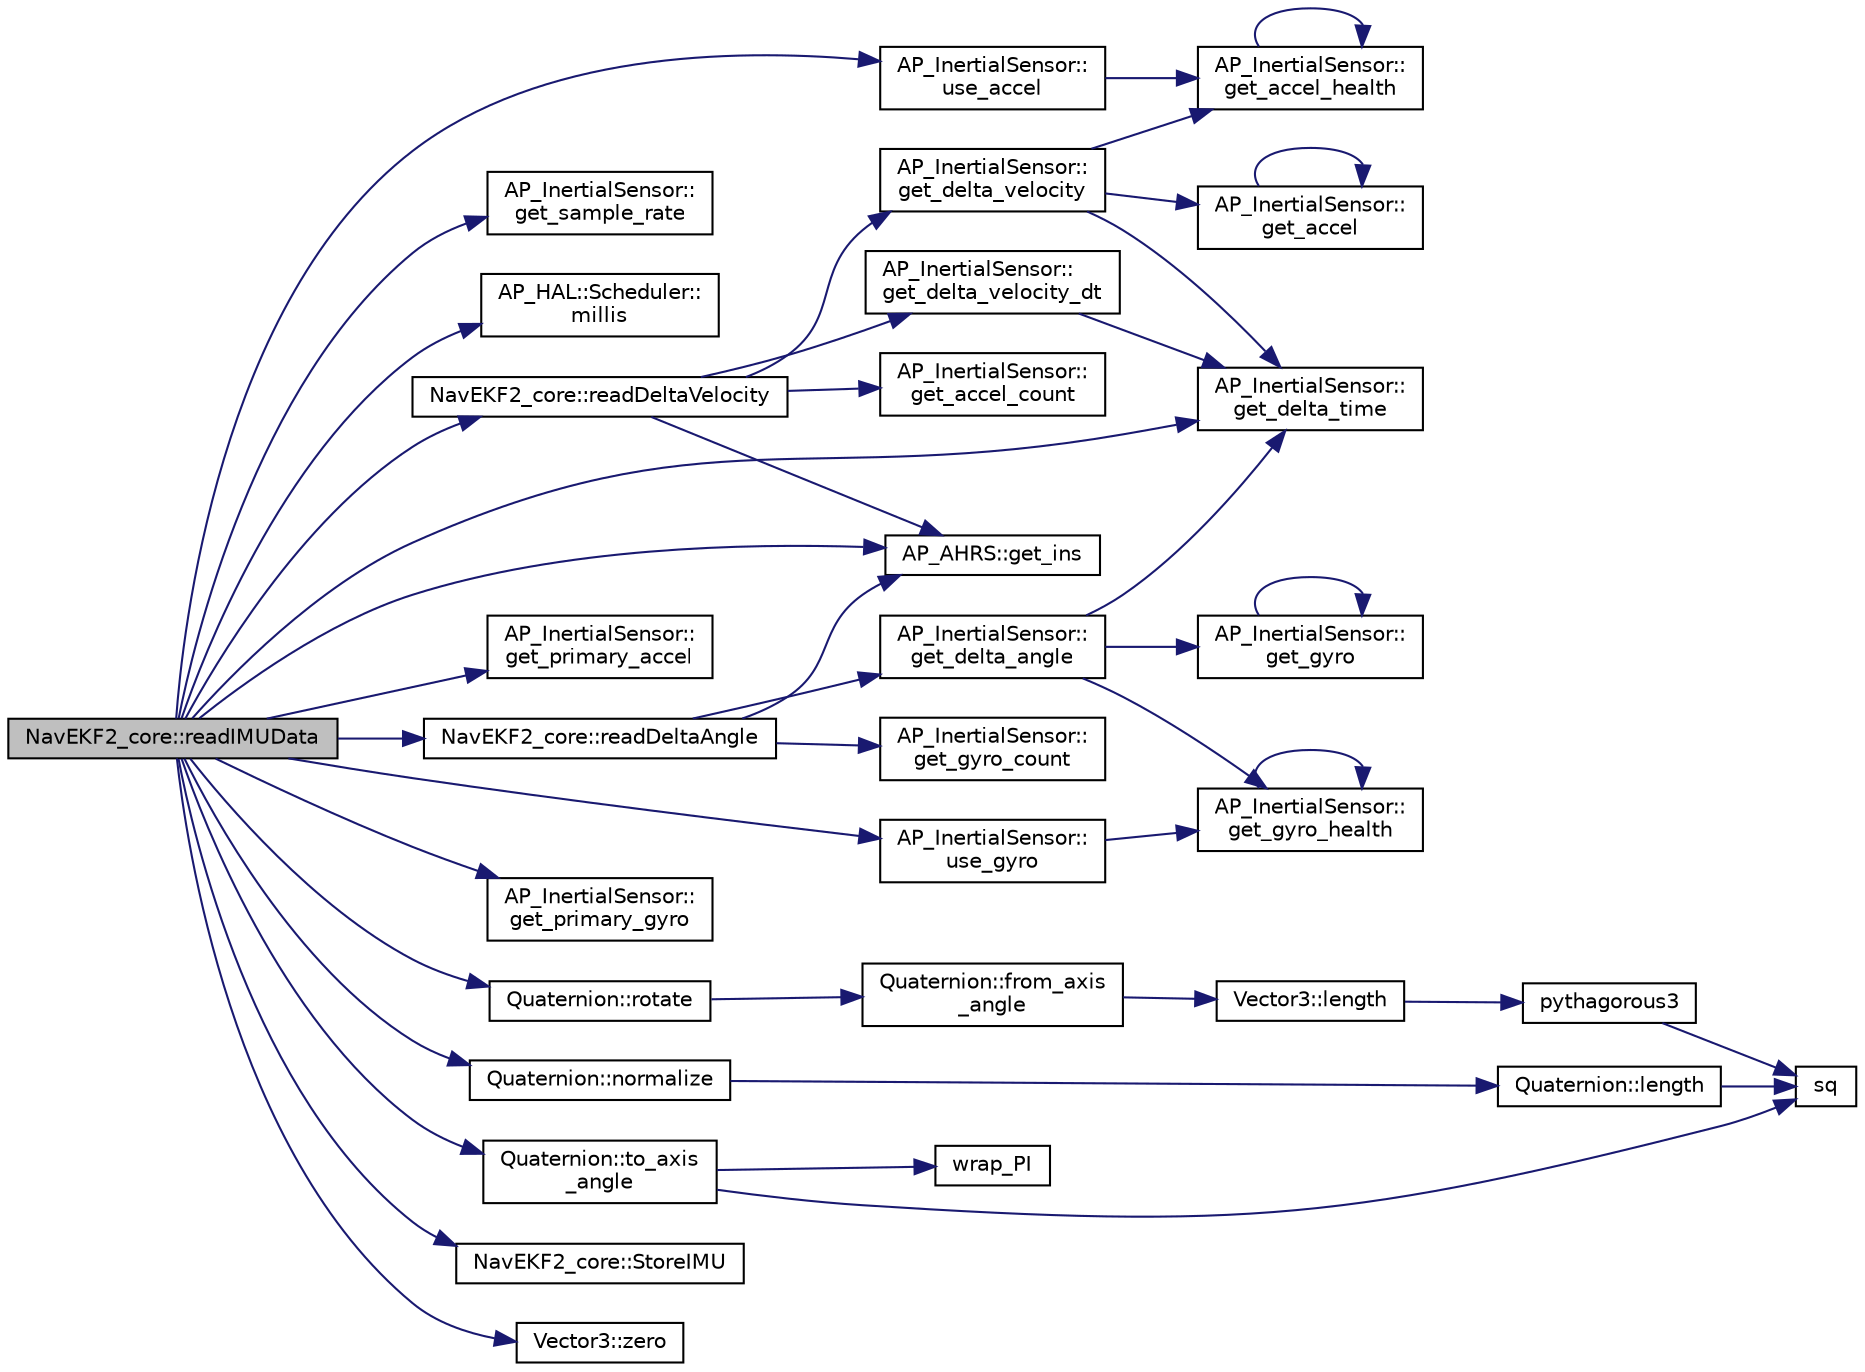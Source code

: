 digraph "NavEKF2_core::readIMUData"
{
 // INTERACTIVE_SVG=YES
  edge [fontname="Helvetica",fontsize="10",labelfontname="Helvetica",labelfontsize="10"];
  node [fontname="Helvetica",fontsize="10",shape=record];
  rankdir="LR";
  Node1 [label="NavEKF2_core::readIMUData",height=0.2,width=0.4,color="black", fillcolor="grey75", style="filled", fontcolor="black"];
  Node1 -> Node2 [color="midnightblue",fontsize="10",style="solid",fontname="Helvetica"];
  Node2 [label="AP_AHRS::get_ins",height=0.2,width=0.4,color="black", fillcolor="white", style="filled",URL="$classAP__AHRS.html#a14398c5d2ae68bbe1c67482a91909ad9"];
  Node1 -> Node3 [color="midnightblue",fontsize="10",style="solid",fontname="Helvetica"];
  Node3 [label="AP_InertialSensor::\lget_sample_rate",height=0.2,width=0.4,color="black", fillcolor="white", style="filled",URL="$classAP__InertialSensor.html#a7e9afc57ac1aa35adca7d8bf870fbb4c"];
  Node1 -> Node4 [color="midnightblue",fontsize="10",style="solid",fontname="Helvetica"];
  Node4 [label="AP_HAL::Scheduler::\lmillis",height=0.2,width=0.4,color="black", fillcolor="white", style="filled",URL="$classAP__HAL_1_1Scheduler.html#a26b68339fc68a562d8d3a1238d0ec8c1"];
  Node1 -> Node5 [color="midnightblue",fontsize="10",style="solid",fontname="Helvetica"];
  Node5 [label="AP_InertialSensor::\luse_accel",height=0.2,width=0.4,color="black", fillcolor="white", style="filled",URL="$classAP__InertialSensor.html#a733bdee49ff9e3f1a911874469a1a3ac"];
  Node5 -> Node6 [color="midnightblue",fontsize="10",style="solid",fontname="Helvetica"];
  Node6 [label="AP_InertialSensor::\lget_accel_health",height=0.2,width=0.4,color="black", fillcolor="white", style="filled",URL="$classAP__InertialSensor.html#ad62d78eafa668b24e1969ee38a4aa882"];
  Node6 -> Node6 [color="midnightblue",fontsize="10",style="solid",fontname="Helvetica"];
  Node1 -> Node7 [color="midnightblue",fontsize="10",style="solid",fontname="Helvetica"];
  Node7 [label="NavEKF2_core::readDeltaVelocity",height=0.2,width=0.4,color="black", fillcolor="white", style="filled",URL="$classNavEKF2__core.html#a711d9c1031fb5b0f9f0070b2eca6485a"];
  Node7 -> Node2 [color="midnightblue",fontsize="10",style="solid",fontname="Helvetica"];
  Node7 -> Node8 [color="midnightblue",fontsize="10",style="solid",fontname="Helvetica"];
  Node8 [label="AP_InertialSensor::\lget_accel_count",height=0.2,width=0.4,color="black", fillcolor="white", style="filled",URL="$classAP__InertialSensor.html#ac57331a5046d45016ef900726e1be2fb"];
  Node7 -> Node9 [color="midnightblue",fontsize="10",style="solid",fontname="Helvetica"];
  Node9 [label="AP_InertialSensor::\lget_delta_velocity",height=0.2,width=0.4,color="black", fillcolor="white", style="filled",URL="$classAP__InertialSensor.html#ae29959984a5cbda37ebfce599f89ef73"];
  Node9 -> Node6 [color="midnightblue",fontsize="10",style="solid",fontname="Helvetica"];
  Node9 -> Node10 [color="midnightblue",fontsize="10",style="solid",fontname="Helvetica"];
  Node10 [label="AP_InertialSensor::\lget_accel",height=0.2,width=0.4,color="black", fillcolor="white", style="filled",URL="$classAP__InertialSensor.html#a0e468eca65e425f017c8467039900573"];
  Node10 -> Node10 [color="midnightblue",fontsize="10",style="solid",fontname="Helvetica"];
  Node9 -> Node11 [color="midnightblue",fontsize="10",style="solid",fontname="Helvetica"];
  Node11 [label="AP_InertialSensor::\lget_delta_time",height=0.2,width=0.4,color="black", fillcolor="white", style="filled",URL="$classAP__InertialSensor.html#a7091792f55b39778157617b5e38e6075"];
  Node7 -> Node12 [color="midnightblue",fontsize="10",style="solid",fontname="Helvetica"];
  Node12 [label="AP_InertialSensor::\lget_delta_velocity_dt",height=0.2,width=0.4,color="black", fillcolor="white", style="filled",URL="$classAP__InertialSensor.html#ad22e8ed9b13a093d5cf3a2a420522b3b"];
  Node12 -> Node11 [color="midnightblue",fontsize="10",style="solid",fontname="Helvetica"];
  Node1 -> Node13 [color="midnightblue",fontsize="10",style="solid",fontname="Helvetica"];
  Node13 [label="AP_InertialSensor::\lget_primary_accel",height=0.2,width=0.4,color="black", fillcolor="white", style="filled",URL="$classAP__InertialSensor.html#ab7e75af54a874d77240c89c6e5152a99"];
  Node1 -> Node14 [color="midnightblue",fontsize="10",style="solid",fontname="Helvetica"];
  Node14 [label="AP_InertialSensor::\luse_gyro",height=0.2,width=0.4,color="black", fillcolor="white", style="filled",URL="$classAP__InertialSensor.html#a9e282c96973585fd9d22973a751fdf03"];
  Node14 -> Node15 [color="midnightblue",fontsize="10",style="solid",fontname="Helvetica"];
  Node15 [label="AP_InertialSensor::\lget_gyro_health",height=0.2,width=0.4,color="black", fillcolor="white", style="filled",URL="$classAP__InertialSensor.html#aaaf8d4cc4a63cb4cd2aca8f3f59166e0"];
  Node15 -> Node15 [color="midnightblue",fontsize="10",style="solid",fontname="Helvetica"];
  Node1 -> Node16 [color="midnightblue",fontsize="10",style="solid",fontname="Helvetica"];
  Node16 [label="NavEKF2_core::readDeltaAngle",height=0.2,width=0.4,color="black", fillcolor="white", style="filled",URL="$classNavEKF2__core.html#afe4c176eb3aacd16e009c49a3d6f3191"];
  Node16 -> Node2 [color="midnightblue",fontsize="10",style="solid",fontname="Helvetica"];
  Node16 -> Node17 [color="midnightblue",fontsize="10",style="solid",fontname="Helvetica"];
  Node17 [label="AP_InertialSensor::\lget_gyro_count",height=0.2,width=0.4,color="black", fillcolor="white", style="filled",URL="$classAP__InertialSensor.html#aef7fac4fe6ae817ed325f9e35735e94d"];
  Node16 -> Node18 [color="midnightblue",fontsize="10",style="solid",fontname="Helvetica"];
  Node18 [label="AP_InertialSensor::\lget_delta_angle",height=0.2,width=0.4,color="black", fillcolor="white", style="filled",URL="$classAP__InertialSensor.html#a3be069418436a7fc7a9f87c2b8b34730"];
  Node18 -> Node15 [color="midnightblue",fontsize="10",style="solid",fontname="Helvetica"];
  Node18 -> Node19 [color="midnightblue",fontsize="10",style="solid",fontname="Helvetica"];
  Node19 [label="AP_InertialSensor::\lget_gyro",height=0.2,width=0.4,color="black", fillcolor="white", style="filled",URL="$classAP__InertialSensor.html#a2dfdb20e8bf86d75cf1e03f0b205ad77"];
  Node19 -> Node19 [color="midnightblue",fontsize="10",style="solid",fontname="Helvetica"];
  Node18 -> Node11 [color="midnightblue",fontsize="10",style="solid",fontname="Helvetica"];
  Node1 -> Node20 [color="midnightblue",fontsize="10",style="solid",fontname="Helvetica"];
  Node20 [label="AP_InertialSensor::\lget_primary_gyro",height=0.2,width=0.4,color="black", fillcolor="white", style="filled",URL="$classAP__InertialSensor.html#a7fa04e2f196b27b876d86966f64e1fed"];
  Node1 -> Node11 [color="midnightblue",fontsize="10",style="solid",fontname="Helvetica"];
  Node1 -> Node21 [color="midnightblue",fontsize="10",style="solid",fontname="Helvetica"];
  Node21 [label="Quaternion::rotate",height=0.2,width=0.4,color="black", fillcolor="white", style="filled",URL="$classQuaternion.html#aad078c52b4d7e9221963199f0dd075df"];
  Node21 -> Node22 [color="midnightblue",fontsize="10",style="solid",fontname="Helvetica"];
  Node22 [label="Quaternion::from_axis\l_angle",height=0.2,width=0.4,color="black", fillcolor="white", style="filled",URL="$classQuaternion.html#a6c21fe33378aa16a33cba869ba4af5dc"];
  Node22 -> Node23 [color="midnightblue",fontsize="10",style="solid",fontname="Helvetica"];
  Node23 [label="Vector3::length",height=0.2,width=0.4,color="black", fillcolor="white", style="filled",URL="$classVector3.html#ac1fd5514e368a1e1c2d13f71eda18345"];
  Node23 -> Node24 [color="midnightblue",fontsize="10",style="solid",fontname="Helvetica"];
  Node24 [label="pythagorous3",height=0.2,width=0.4,color="black", fillcolor="white", style="filled",URL="$AP__Math_8h.html#a6b05ff3296c2ed55b1cd74262a7330f6"];
  Node24 -> Node25 [color="midnightblue",fontsize="10",style="solid",fontname="Helvetica"];
  Node25 [label="sq",height=0.2,width=0.4,color="black", fillcolor="white", style="filled",URL="$AP__Math_8h.html#a00f57739f8671cb41eae08a51b7cbf7c"];
  Node1 -> Node26 [color="midnightblue",fontsize="10",style="solid",fontname="Helvetica"];
  Node26 [label="Quaternion::normalize",height=0.2,width=0.4,color="black", fillcolor="white", style="filled",URL="$classQuaternion.html#a48e6bafb249c895ed25f29dc9170e11e"];
  Node26 -> Node27 [color="midnightblue",fontsize="10",style="solid",fontname="Helvetica"];
  Node27 [label="Quaternion::length",height=0.2,width=0.4,color="black", fillcolor="white", style="filled",URL="$classQuaternion.html#a6f5e82dd828c59392a3133d6d5877f39"];
  Node27 -> Node25 [color="midnightblue",fontsize="10",style="solid",fontname="Helvetica"];
  Node1 -> Node28 [color="midnightblue",fontsize="10",style="solid",fontname="Helvetica"];
  Node28 [label="Quaternion::to_axis\l_angle",height=0.2,width=0.4,color="black", fillcolor="white", style="filled",URL="$classQuaternion.html#aa4262462e1c1217fd3bd97b6421dd318"];
  Node28 -> Node25 [color="midnightblue",fontsize="10",style="solid",fontname="Helvetica"];
  Node28 -> Node29 [color="midnightblue",fontsize="10",style="solid",fontname="Helvetica"];
  Node29 [label="wrap_PI",height=0.2,width=0.4,color="black", fillcolor="white", style="filled",URL="$AP__Math_8h.html#ada62278a4b460237f914e1c6a5355e55"];
  Node1 -> Node30 [color="midnightblue",fontsize="10",style="solid",fontname="Helvetica"];
  Node30 [label="NavEKF2_core::StoreIMU",height=0.2,width=0.4,color="black", fillcolor="white", style="filled",URL="$classNavEKF2__core.html#a8bc8195ae390ca9405c3b4901b78b237"];
  Node1 -> Node31 [color="midnightblue",fontsize="10",style="solid",fontname="Helvetica"];
  Node31 [label="Vector3::zero",height=0.2,width=0.4,color="black", fillcolor="white", style="filled",URL="$classVector3.html#adf1769d5ee5df2f8585df2f540fa5efe"];
}
